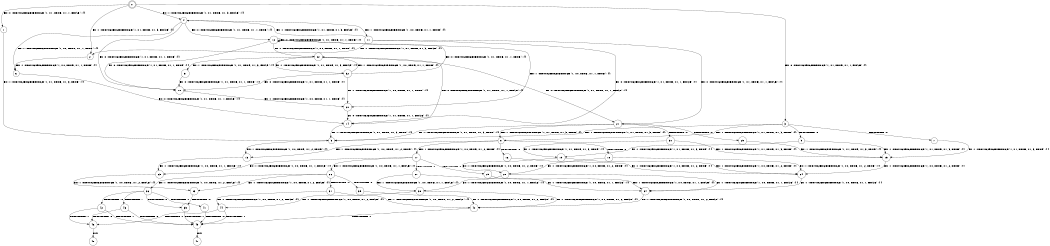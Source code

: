 digraph BCG {
size = "7, 10.5";
center = TRUE;
node [shape = circle];
0 [peripheries = 2];
0 -> 1 [label = "EX !0 !ATOMIC_EXCH_BRANCH (1, +1, TRUE, +1, 1, FALSE) !{}"];
0 -> 2 [label = "EX !1 !ATOMIC_EXCH_BRANCH (1, +1, TRUE, +1, 3, FALSE) !{}"];
0 -> 3 [label = "EX !0 !ATOMIC_EXCH_BRANCH (1, +1, TRUE, +1, 1, FALSE) !{}"];
0 -> 4 [label = "EX !1 !ATOMIC_EXCH_BRANCH (1, +1, TRUE, +1, 3, FALSE) !{}"];
1 -> 5 [label = "EX !1 !ATOMIC_EXCH_BRANCH (1, +1, TRUE, +1, 3, TRUE) !{}"];
2 -> 6 [label = "EX !1 !ATOMIC_EXCH_BRANCH (1, +0, TRUE, +1, 1, TRUE) !{}"];
3 -> 5 [label = "EX !1 !ATOMIC_EXCH_BRANCH (1, +1, TRUE, +1, 3, TRUE) !{}"];
3 -> 7 [label = "TERMINATE !0"];
3 -> 8 [label = "EX !1 !ATOMIC_EXCH_BRANCH (1, +1, TRUE, +1, 3, TRUE) !{}"];
3 -> 9 [label = "TERMINATE !0"];
4 -> 6 [label = "EX !1 !ATOMIC_EXCH_BRANCH (1, +0, TRUE, +1, 1, TRUE) !{}"];
4 -> 10 [label = "EX !0 !ATOMIC_EXCH_BRANCH (1, +1, TRUE, +1, 1, TRUE) !{}"];
4 -> 11 [label = "EX !1 !ATOMIC_EXCH_BRANCH (1, +0, TRUE, +1, 1, TRUE) !{}"];
4 -> 12 [label = "EX !0 !ATOMIC_EXCH_BRANCH (1, +1, TRUE, +1, 1, TRUE) !{}"];
5 -> 13 [label = "EX !1 !ATOMIC_EXCH_BRANCH (1, +0, TRUE, +1, 2, TRUE) !{}"];
6 -> 14 [label = "EX !0 !ATOMIC_EXCH_BRANCH (1, +1, TRUE, +1, 1, FALSE) !{}"];
7 -> 15 [label = "EX !1 !ATOMIC_EXCH_BRANCH (1, +1, TRUE, +1, 3, TRUE) !{}"];
8 -> 13 [label = "EX !1 !ATOMIC_EXCH_BRANCH (1, +0, TRUE, +1, 2, TRUE) !{}"];
8 -> 16 [label = "TERMINATE !0"];
8 -> 17 [label = "EX !1 !ATOMIC_EXCH_BRANCH (1, +0, TRUE, +1, 2, TRUE) !{}"];
8 -> 18 [label = "TERMINATE !0"];
9 -> 15 [label = "EX !1 !ATOMIC_EXCH_BRANCH (1, +1, TRUE, +1, 3, TRUE) !{}"];
9 -> 19 [label = "EX !1 !ATOMIC_EXCH_BRANCH (1, +1, TRUE, +1, 3, TRUE) !{}"];
10 -> 20 [label = "EX !1 !ATOMIC_EXCH_BRANCH (1, +0, TRUE, +1, 1, TRUE) !{}"];
11 -> 2 [label = "EX !1 !ATOMIC_EXCH_BRANCH (1, +1, TRUE, +1, 3, FALSE) !{}"];
11 -> 14 [label = "EX !0 !ATOMIC_EXCH_BRANCH (1, +1, TRUE, +1, 1, FALSE) !{}"];
11 -> 4 [label = "EX !1 !ATOMIC_EXCH_BRANCH (1, +1, TRUE, +1, 3, FALSE) !{}"];
11 -> 21 [label = "EX !0 !ATOMIC_EXCH_BRANCH (1, +1, TRUE, +1, 1, FALSE) !{}"];
12 -> 10 [label = "EX !0 !ATOMIC_EXCH_BRANCH (1, +1, TRUE, +1, 1, TRUE) !{}"];
12 -> 20 [label = "EX !1 !ATOMIC_EXCH_BRANCH (1, +0, TRUE, +1, 1, TRUE) !{}"];
12 -> 12 [label = "EX !0 !ATOMIC_EXCH_BRANCH (1, +1, TRUE, +1, 1, TRUE) !{}"];
12 -> 22 [label = "EX !1 !ATOMIC_EXCH_BRANCH (1, +0, TRUE, +1, 1, TRUE) !{}"];
13 -> 23 [label = "EX !1 !ATOMIC_EXCH_BRANCH (1, +0, TRUE, +1, 1, FALSE) !{}"];
14 -> 5 [label = "EX !1 !ATOMIC_EXCH_BRANCH (1, +1, TRUE, +1, 3, TRUE) !{}"];
15 -> 24 [label = "EX !1 !ATOMIC_EXCH_BRANCH (1, +0, TRUE, +1, 2, TRUE) !{}"];
16 -> 24 [label = "EX !1 !ATOMIC_EXCH_BRANCH (1, +0, TRUE, +1, 2, TRUE) !{}"];
17 -> 23 [label = "EX !1 !ATOMIC_EXCH_BRANCH (1, +0, TRUE, +1, 1, FALSE) !{}"];
17 -> 25 [label = "TERMINATE !0"];
17 -> 26 [label = "EX !1 !ATOMIC_EXCH_BRANCH (1, +0, TRUE, +1, 1, FALSE) !{}"];
17 -> 27 [label = "TERMINATE !0"];
18 -> 24 [label = "EX !1 !ATOMIC_EXCH_BRANCH (1, +0, TRUE, +1, 2, TRUE) !{}"];
18 -> 28 [label = "EX !1 !ATOMIC_EXCH_BRANCH (1, +0, TRUE, +1, 2, TRUE) !{}"];
19 -> 24 [label = "EX !1 !ATOMIC_EXCH_BRANCH (1, +0, TRUE, +1, 2, TRUE) !{}"];
19 -> 28 [label = "EX !1 !ATOMIC_EXCH_BRANCH (1, +0, TRUE, +1, 2, TRUE) !{}"];
20 -> 14 [label = "EX !0 !ATOMIC_EXCH_BRANCH (1, +1, TRUE, +1, 1, FALSE) !{}"];
21 -> 5 [label = "EX !1 !ATOMIC_EXCH_BRANCH (1, +1, TRUE, +1, 3, TRUE) !{}"];
21 -> 29 [label = "TERMINATE !0"];
21 -> 8 [label = "EX !1 !ATOMIC_EXCH_BRANCH (1, +1, TRUE, +1, 3, TRUE) !{}"];
21 -> 30 [label = "TERMINATE !0"];
22 -> 14 [label = "EX !0 !ATOMIC_EXCH_BRANCH (1, +1, TRUE, +1, 1, FALSE) !{}"];
22 -> 31 [label = "EX !1 !ATOMIC_EXCH_BRANCH (1, +1, TRUE, +1, 3, FALSE) !{}"];
22 -> 21 [label = "EX !0 !ATOMIC_EXCH_BRANCH (1, +1, TRUE, +1, 1, FALSE) !{}"];
22 -> 32 [label = "EX !1 !ATOMIC_EXCH_BRANCH (1, +1, TRUE, +1, 3, FALSE) !{}"];
23 -> 33 [label = "EX !1 !ATOMIC_EXCH_BRANCH (1, +0, TRUE, +1, 2, FALSE) !{}"];
24 -> 34 [label = "EX !1 !ATOMIC_EXCH_BRANCH (1, +0, TRUE, +1, 1, FALSE) !{}"];
25 -> 34 [label = "EX !1 !ATOMIC_EXCH_BRANCH (1, +0, TRUE, +1, 1, FALSE) !{}"];
26 -> 33 [label = "EX !1 !ATOMIC_EXCH_BRANCH (1, +0, TRUE, +1, 2, FALSE) !{}"];
26 -> 35 [label = "TERMINATE !0"];
26 -> 36 [label = "EX !1 !ATOMIC_EXCH_BRANCH (1, +0, TRUE, +1, 2, FALSE) !{}"];
26 -> 37 [label = "TERMINATE !0"];
27 -> 34 [label = "EX !1 !ATOMIC_EXCH_BRANCH (1, +0, TRUE, +1, 1, FALSE) !{}"];
27 -> 38 [label = "EX !1 !ATOMIC_EXCH_BRANCH (1, +0, TRUE, +1, 1, FALSE) !{}"];
28 -> 34 [label = "EX !1 !ATOMIC_EXCH_BRANCH (1, +0, TRUE, +1, 1, FALSE) !{}"];
28 -> 38 [label = "EX !1 !ATOMIC_EXCH_BRANCH (1, +0, TRUE, +1, 1, FALSE) !{}"];
29 -> 15 [label = "EX !1 !ATOMIC_EXCH_BRANCH (1, +1, TRUE, +1, 3, TRUE) !{}"];
30 -> 15 [label = "EX !1 !ATOMIC_EXCH_BRANCH (1, +1, TRUE, +1, 3, TRUE) !{}"];
30 -> 19 [label = "EX !1 !ATOMIC_EXCH_BRANCH (1, +1, TRUE, +1, 3, TRUE) !{}"];
31 -> 10 [label = "EX !0 !ATOMIC_EXCH_BRANCH (1, +1, TRUE, +1, 1, TRUE) !{}"];
32 -> 10 [label = "EX !0 !ATOMIC_EXCH_BRANCH (1, +1, TRUE, +1, 1, TRUE) !{}"];
32 -> 20 [label = "EX !1 !ATOMIC_EXCH_BRANCH (1, +0, TRUE, +1, 1, TRUE) !{}"];
32 -> 12 [label = "EX !0 !ATOMIC_EXCH_BRANCH (1, +1, TRUE, +1, 1, TRUE) !{}"];
32 -> 22 [label = "EX !1 !ATOMIC_EXCH_BRANCH (1, +0, TRUE, +1, 1, TRUE) !{}"];
33 -> 39 [label = "TERMINATE !0"];
34 -> 40 [label = "EX !1 !ATOMIC_EXCH_BRANCH (1, +0, TRUE, +1, 2, FALSE) !{}"];
35 -> 40 [label = "EX !1 !ATOMIC_EXCH_BRANCH (1, +0, TRUE, +1, 2, FALSE) !{}"];
36 -> 39 [label = "TERMINATE !0"];
36 -> 41 [label = "TERMINATE !1"];
36 -> 42 [label = "TERMINATE !0"];
36 -> 43 [label = "TERMINATE !1"];
37 -> 40 [label = "EX !1 !ATOMIC_EXCH_BRANCH (1, +0, TRUE, +1, 2, FALSE) !{}"];
37 -> 44 [label = "EX !1 !ATOMIC_EXCH_BRANCH (1, +0, TRUE, +1, 2, FALSE) !{}"];
38 -> 40 [label = "EX !1 !ATOMIC_EXCH_BRANCH (1, +0, TRUE, +1, 2, FALSE) !{}"];
38 -> 44 [label = "EX !1 !ATOMIC_EXCH_BRANCH (1, +0, TRUE, +1, 2, FALSE) !{}"];
39 -> 45 [label = "TERMINATE !1"];
40 -> 45 [label = "TERMINATE !1"];
41 -> 45 [label = "TERMINATE !0"];
42 -> 45 [label = "TERMINATE !1"];
42 -> 46 [label = "TERMINATE !1"];
43 -> 45 [label = "TERMINATE !0"];
43 -> 46 [label = "TERMINATE !0"];
44 -> 45 [label = "TERMINATE !1"];
44 -> 46 [label = "TERMINATE !1"];
45 -> 47 [label = "exit"];
46 -> 48 [label = "exit"];
}
